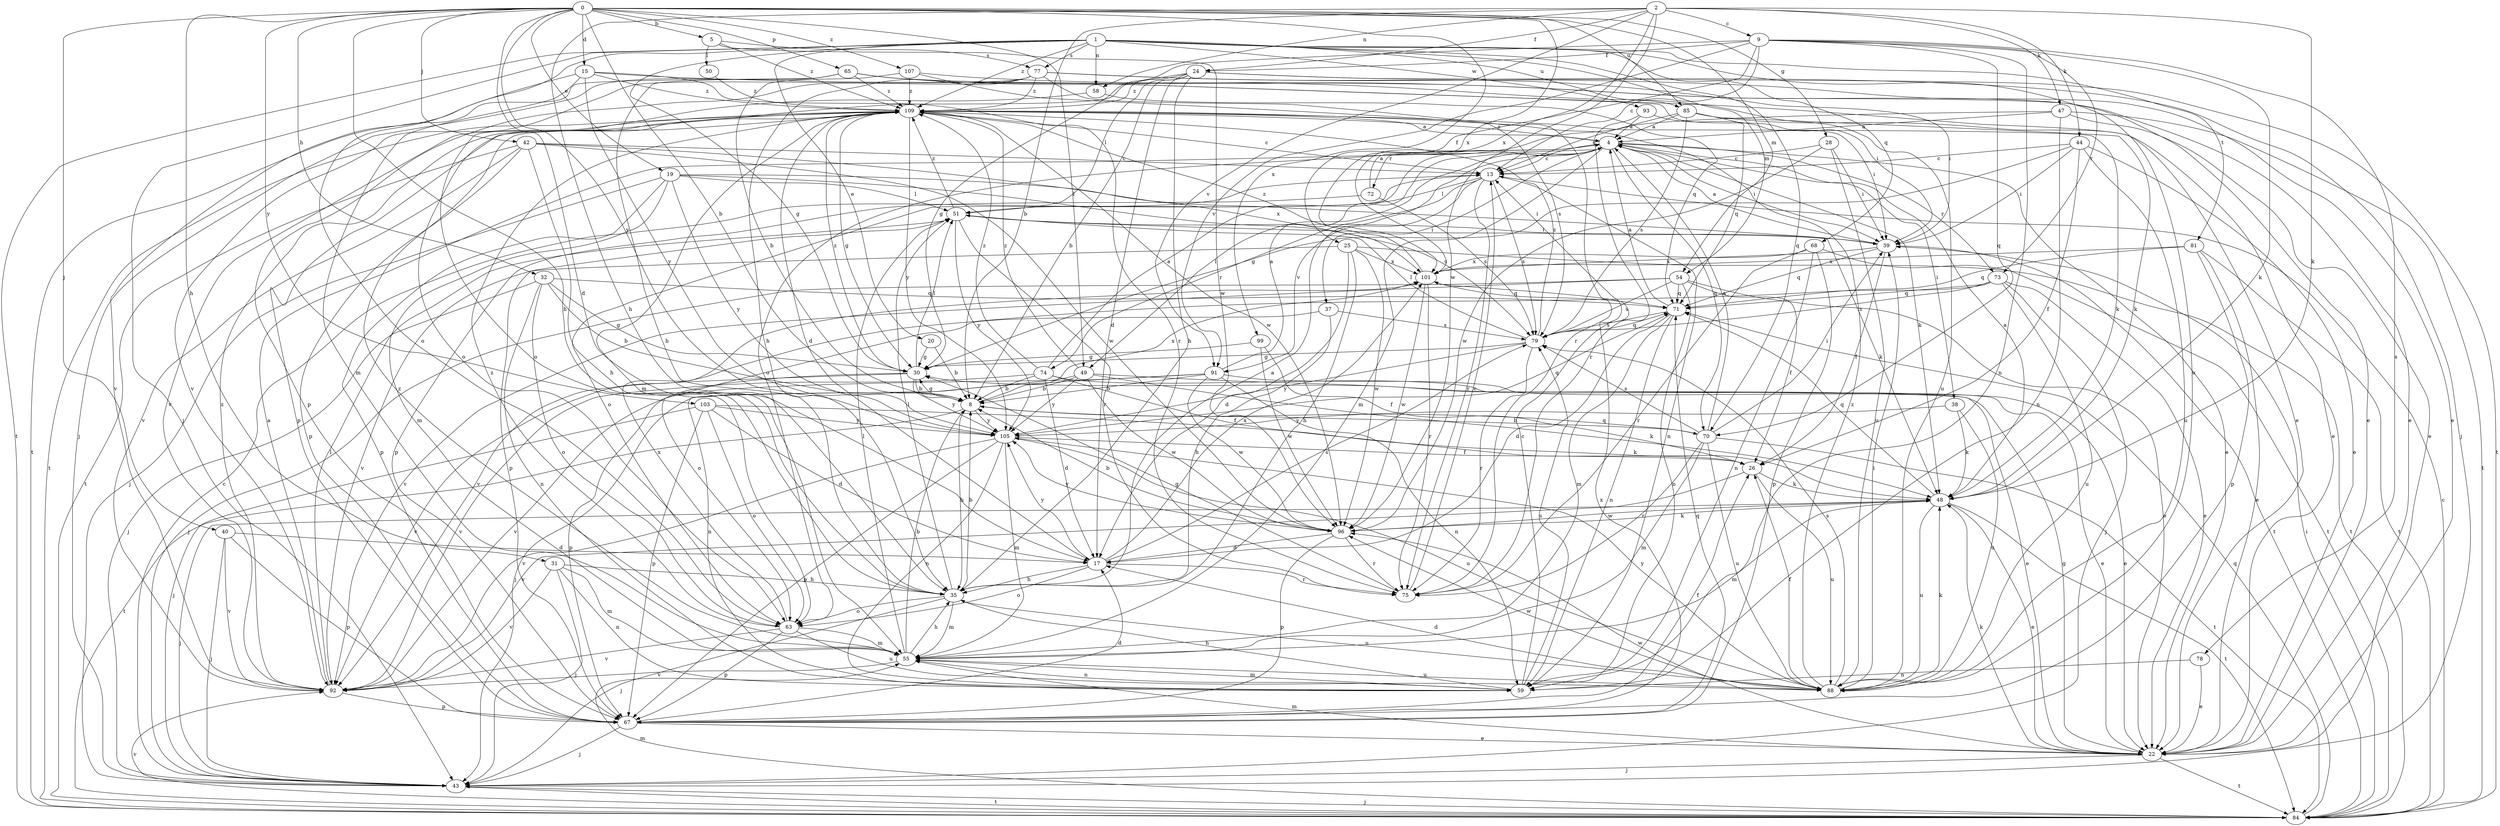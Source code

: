 strict digraph  {
0;
1;
2;
4;
5;
8;
9;
13;
15;
17;
19;
20;
22;
24;
25;
26;
28;
30;
31;
32;
35;
37;
38;
39;
40;
42;
43;
44;
47;
48;
49;
50;
51;
54;
55;
58;
59;
63;
65;
67;
68;
70;
71;
72;
73;
74;
75;
77;
78;
79;
81;
84;
85;
88;
91;
92;
93;
96;
99;
101;
103;
105;
107;
109;
0 -> 5  [label=b];
0 -> 8  [label=b];
0 -> 15  [label=d];
0 -> 17  [label=d];
0 -> 19  [label=e];
0 -> 28  [label=g];
0 -> 31  [label=h];
0 -> 32  [label=h];
0 -> 35  [label=h];
0 -> 40  [label=j];
0 -> 42  [label=j];
0 -> 49  [label=l];
0 -> 54  [label=m];
0 -> 65  [label=p];
0 -> 85  [label=u];
0 -> 99  [label=x];
0 -> 101  [label=x];
0 -> 103  [label=y];
0 -> 105  [label=y];
0 -> 107  [label=z];
1 -> 20  [label=e];
1 -> 30  [label=g];
1 -> 43  [label=j];
1 -> 54  [label=m];
1 -> 58  [label=n];
1 -> 63  [label=o];
1 -> 68  [label=q];
1 -> 70  [label=q];
1 -> 77  [label=s];
1 -> 81  [label=t];
1 -> 84  [label=t];
1 -> 85  [label=u];
1 -> 88  [label=u];
1 -> 93  [label=w];
1 -> 109  [label=z];
2 -> 8  [label=b];
2 -> 9  [label=c];
2 -> 24  [label=f];
2 -> 35  [label=h];
2 -> 44  [label=k];
2 -> 47  [label=k];
2 -> 48  [label=k];
2 -> 58  [label=n];
2 -> 91  [label=v];
2 -> 96  [label=w];
2 -> 101  [label=x];
4 -> 13  [label=c];
4 -> 22  [label=e];
4 -> 37  [label=i];
4 -> 38  [label=i];
4 -> 39  [label=i];
4 -> 48  [label=k];
4 -> 49  [label=l];
4 -> 55  [label=m];
4 -> 70  [label=q];
4 -> 72  [label=r];
4 -> 73  [label=r];
4 -> 109  [label=z];
5 -> 50  [label=l];
5 -> 77  [label=s];
5 -> 96  [label=w];
5 -> 109  [label=z];
8 -> 30  [label=g];
8 -> 35  [label=h];
8 -> 70  [label=q];
8 -> 84  [label=t];
8 -> 101  [label=x];
8 -> 105  [label=y];
9 -> 13  [label=c];
9 -> 24  [label=f];
9 -> 25  [label=f];
9 -> 30  [label=g];
9 -> 48  [label=k];
9 -> 59  [label=n];
9 -> 70  [label=q];
9 -> 73  [label=r];
9 -> 78  [label=s];
9 -> 91  [label=v];
13 -> 51  [label=l];
13 -> 59  [label=n];
13 -> 63  [label=o];
13 -> 74  [label=r];
13 -> 75  [label=r];
13 -> 79  [label=s];
13 -> 91  [label=v];
15 -> 22  [label=e];
15 -> 55  [label=m];
15 -> 75  [label=r];
15 -> 92  [label=v];
15 -> 105  [label=y];
15 -> 109  [label=z];
17 -> 35  [label=h];
17 -> 63  [label=o];
17 -> 75  [label=r];
17 -> 79  [label=s];
17 -> 101  [label=x];
17 -> 105  [label=y];
19 -> 39  [label=i];
19 -> 43  [label=j];
19 -> 51  [label=l];
19 -> 55  [label=m];
19 -> 67  [label=p];
19 -> 79  [label=s];
19 -> 105  [label=y];
20 -> 8  [label=b];
20 -> 30  [label=g];
22 -> 30  [label=g];
22 -> 43  [label=j];
22 -> 48  [label=k];
22 -> 55  [label=m];
22 -> 84  [label=t];
22 -> 96  [label=w];
24 -> 8  [label=b];
24 -> 17  [label=d];
24 -> 35  [label=h];
24 -> 43  [label=j];
24 -> 51  [label=l];
24 -> 63  [label=o];
24 -> 84  [label=t];
24 -> 109  [label=z];
25 -> 17  [label=d];
25 -> 35  [label=h];
25 -> 84  [label=t];
25 -> 92  [label=v];
25 -> 96  [label=w];
25 -> 101  [label=x];
26 -> 48  [label=k];
26 -> 88  [label=u];
26 -> 92  [label=v];
28 -> 13  [label=c];
28 -> 39  [label=i];
28 -> 88  [label=u];
28 -> 96  [label=w];
30 -> 8  [label=b];
30 -> 51  [label=l];
30 -> 67  [label=p];
30 -> 92  [label=v];
30 -> 105  [label=y];
30 -> 109  [label=z];
31 -> 35  [label=h];
31 -> 43  [label=j];
31 -> 55  [label=m];
31 -> 59  [label=n];
31 -> 92  [label=v];
32 -> 8  [label=b];
32 -> 30  [label=g];
32 -> 43  [label=j];
32 -> 59  [label=n];
32 -> 63  [label=o];
32 -> 71  [label=q];
35 -> 4  [label=a];
35 -> 8  [label=b];
35 -> 43  [label=j];
35 -> 51  [label=l];
35 -> 55  [label=m];
35 -> 63  [label=o];
35 -> 88  [label=u];
37 -> 35  [label=h];
37 -> 63  [label=o];
37 -> 79  [label=s];
38 -> 48  [label=k];
38 -> 88  [label=u];
38 -> 105  [label=y];
39 -> 4  [label=a];
39 -> 26  [label=f];
39 -> 71  [label=q];
39 -> 84  [label=t];
39 -> 101  [label=x];
40 -> 17  [label=d];
40 -> 43  [label=j];
40 -> 67  [label=p];
40 -> 92  [label=v];
42 -> 13  [label=c];
42 -> 35  [label=h];
42 -> 67  [label=p];
42 -> 84  [label=t];
42 -> 92  [label=v];
42 -> 96  [label=w];
42 -> 101  [label=x];
43 -> 13  [label=c];
43 -> 84  [label=t];
44 -> 13  [label=c];
44 -> 22  [label=e];
44 -> 26  [label=f];
44 -> 30  [label=g];
44 -> 39  [label=i];
44 -> 88  [label=u];
47 -> 4  [label=a];
47 -> 22  [label=e];
47 -> 59  [label=n];
47 -> 63  [label=o];
47 -> 84  [label=t];
48 -> 4  [label=a];
48 -> 22  [label=e];
48 -> 43  [label=j];
48 -> 55  [label=m];
48 -> 71  [label=q];
48 -> 84  [label=t];
48 -> 88  [label=u];
48 -> 96  [label=w];
49 -> 8  [label=b];
49 -> 22  [label=e];
49 -> 48  [label=k];
49 -> 59  [label=n];
49 -> 96  [label=w];
49 -> 105  [label=y];
49 -> 109  [label=z];
50 -> 109  [label=z];
51 -> 39  [label=i];
51 -> 48  [label=k];
51 -> 67  [label=p];
51 -> 75  [label=r];
51 -> 105  [label=y];
51 -> 109  [label=z];
54 -> 22  [label=e];
54 -> 26  [label=f];
54 -> 43  [label=j];
54 -> 59  [label=n];
54 -> 71  [label=q];
54 -> 79  [label=s];
54 -> 92  [label=v];
55 -> 8  [label=b];
55 -> 35  [label=h];
55 -> 51  [label=l];
55 -> 59  [label=n];
55 -> 88  [label=u];
55 -> 92  [label=v];
55 -> 109  [label=z];
58 -> 63  [label=o];
58 -> 71  [label=q];
59 -> 13  [label=c];
59 -> 35  [label=h];
59 -> 55  [label=m];
59 -> 79  [label=s];
63 -> 55  [label=m];
63 -> 67  [label=p];
63 -> 88  [label=u];
63 -> 92  [label=v];
63 -> 101  [label=x];
63 -> 109  [label=z];
65 -> 22  [label=e];
65 -> 35  [label=h];
65 -> 39  [label=i];
65 -> 43  [label=j];
65 -> 84  [label=t];
65 -> 88  [label=u];
65 -> 109  [label=z];
67 -> 17  [label=d];
67 -> 22  [label=e];
67 -> 26  [label=f];
67 -> 43  [label=j];
67 -> 71  [label=q];
67 -> 101  [label=x];
68 -> 59  [label=n];
68 -> 67  [label=p];
68 -> 75  [label=r];
68 -> 84  [label=t];
68 -> 101  [label=x];
70 -> 4  [label=a];
70 -> 8  [label=b];
70 -> 39  [label=i];
70 -> 55  [label=m];
70 -> 75  [label=r];
70 -> 79  [label=s];
70 -> 84  [label=t];
70 -> 88  [label=u];
71 -> 4  [label=a];
71 -> 17  [label=d];
71 -> 55  [label=m];
71 -> 59  [label=n];
71 -> 79  [label=s];
72 -> 4  [label=a];
72 -> 67  [label=p];
72 -> 79  [label=s];
73 -> 22  [label=e];
73 -> 43  [label=j];
73 -> 71  [label=q];
73 -> 79  [label=s];
73 -> 88  [label=u];
73 -> 92  [label=v];
74 -> 4  [label=a];
74 -> 8  [label=b];
74 -> 17  [label=d];
74 -> 22  [label=e];
74 -> 26  [label=f];
74 -> 92  [label=v];
74 -> 109  [label=z];
75 -> 13  [label=c];
75 -> 30  [label=g];
77 -> 22  [label=e];
77 -> 35  [label=h];
77 -> 39  [label=i];
77 -> 67  [label=p];
77 -> 75  [label=r];
77 -> 92  [label=v];
77 -> 109  [label=z];
78 -> 22  [label=e];
78 -> 59  [label=n];
79 -> 30  [label=g];
79 -> 51  [label=l];
79 -> 71  [label=q];
79 -> 75  [label=r];
79 -> 105  [label=y];
79 -> 109  [label=z];
81 -> 22  [label=e];
81 -> 67  [label=p];
81 -> 71  [label=q];
81 -> 84  [label=t];
81 -> 101  [label=x];
84 -> 13  [label=c];
84 -> 39  [label=i];
84 -> 43  [label=j];
84 -> 55  [label=m];
84 -> 71  [label=q];
84 -> 92  [label=v];
85 -> 4  [label=a];
85 -> 13  [label=c];
85 -> 22  [label=e];
85 -> 48  [label=k];
85 -> 71  [label=q];
85 -> 79  [label=s];
88 -> 17  [label=d];
88 -> 26  [label=f];
88 -> 39  [label=i];
88 -> 48  [label=k];
88 -> 79  [label=s];
88 -> 96  [label=w];
88 -> 105  [label=y];
88 -> 109  [label=z];
91 -> 4  [label=a];
91 -> 8  [label=b];
91 -> 22  [label=e];
91 -> 43  [label=j];
91 -> 59  [label=n];
91 -> 92  [label=v];
91 -> 96  [label=w];
92 -> 4  [label=a];
92 -> 51  [label=l];
92 -> 67  [label=p];
92 -> 109  [label=z];
93 -> 4  [label=a];
93 -> 39  [label=i];
93 -> 75  [label=r];
96 -> 8  [label=b];
96 -> 17  [label=d];
96 -> 48  [label=k];
96 -> 67  [label=p];
96 -> 75  [label=r];
96 -> 105  [label=y];
99 -> 26  [label=f];
99 -> 30  [label=g];
99 -> 96  [label=w];
101 -> 71  [label=q];
101 -> 75  [label=r];
101 -> 96  [label=w];
101 -> 109  [label=z];
103 -> 17  [label=d];
103 -> 43  [label=j];
103 -> 48  [label=k];
103 -> 63  [label=o];
103 -> 67  [label=p];
103 -> 105  [label=y];
105 -> 26  [label=f];
105 -> 55  [label=m];
105 -> 59  [label=n];
105 -> 67  [label=p];
105 -> 71  [label=q];
105 -> 88  [label=u];
105 -> 92  [label=v];
107 -> 8  [label=b];
107 -> 22  [label=e];
107 -> 79  [label=s];
107 -> 109  [label=z];
109 -> 4  [label=a];
109 -> 13  [label=c];
109 -> 17  [label=d];
109 -> 30  [label=g];
109 -> 48  [label=k];
109 -> 55  [label=m];
109 -> 67  [label=p];
109 -> 84  [label=t];
109 -> 92  [label=v];
109 -> 96  [label=w];
109 -> 105  [label=y];
}
